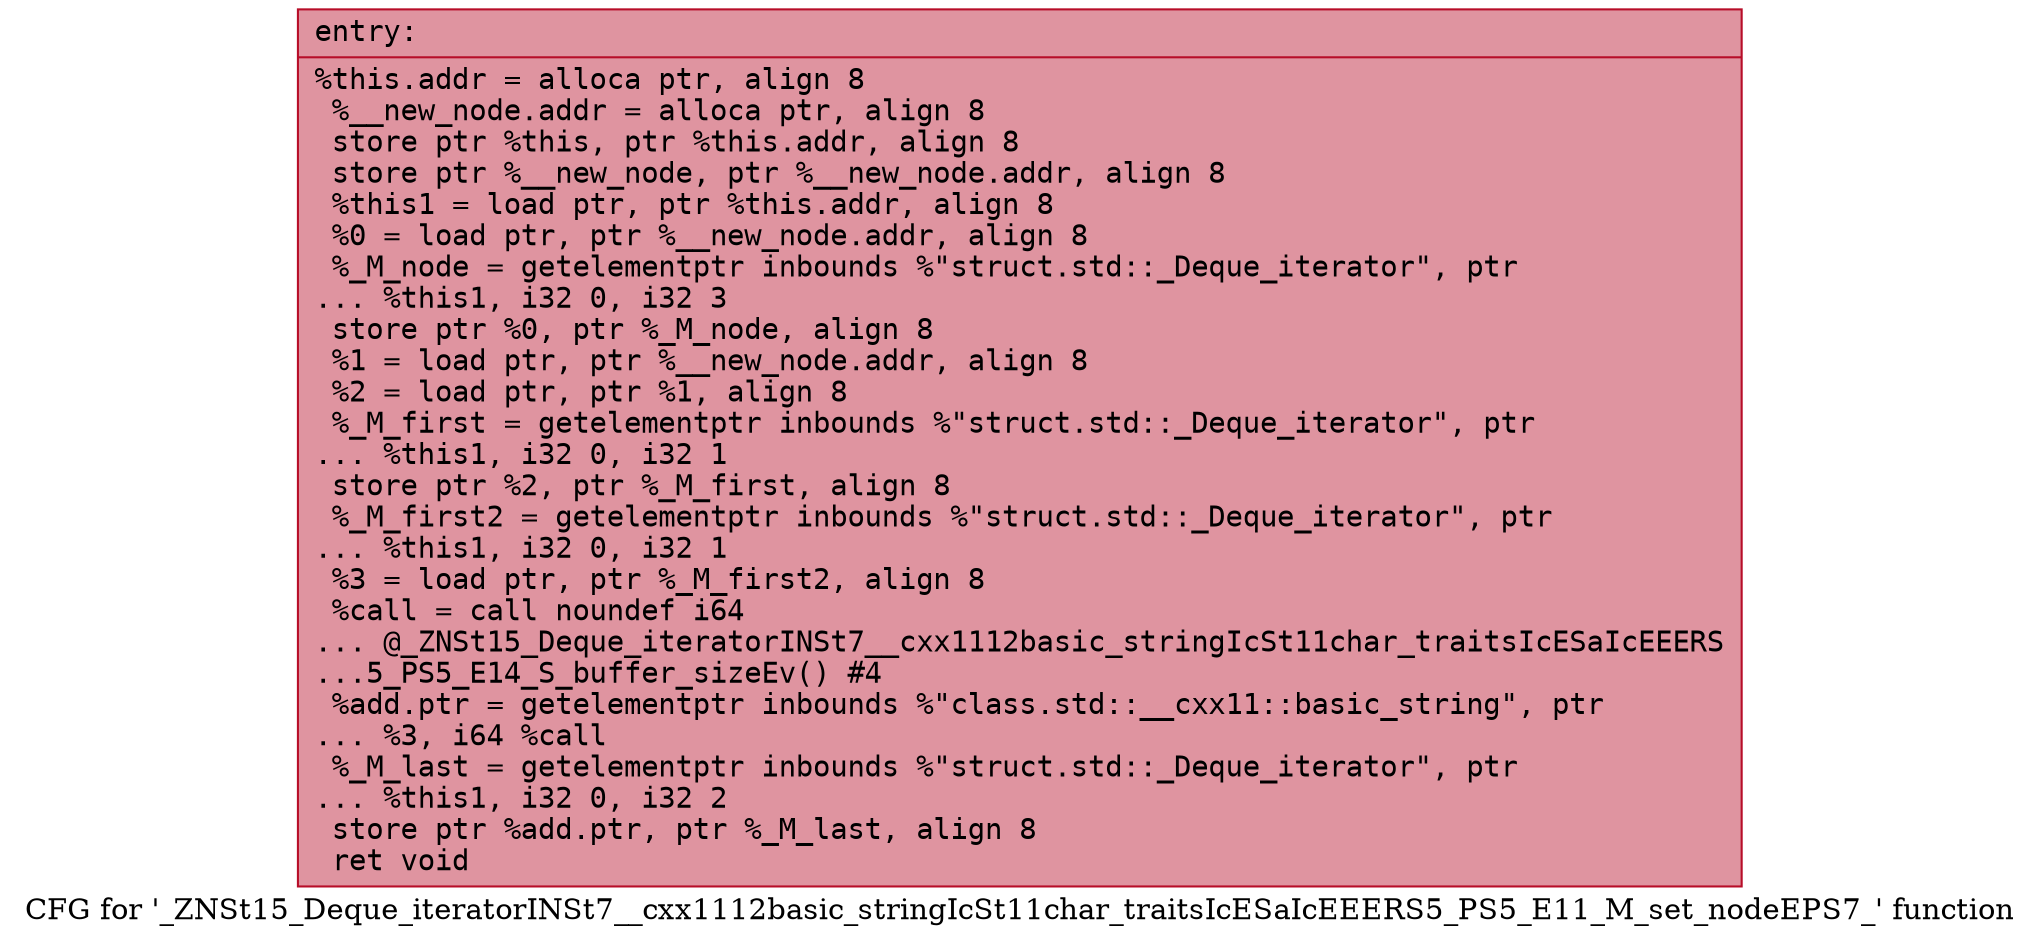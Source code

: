 digraph "CFG for '_ZNSt15_Deque_iteratorINSt7__cxx1112basic_stringIcSt11char_traitsIcESaIcEEERS5_PS5_E11_M_set_nodeEPS7_' function" {
	label="CFG for '_ZNSt15_Deque_iteratorINSt7__cxx1112basic_stringIcSt11char_traitsIcESaIcEEERS5_PS5_E11_M_set_nodeEPS7_' function";

	Node0x5651cd8c9990 [shape=record,color="#b70d28ff", style=filled, fillcolor="#b70d2870" fontname="Courier",label="{entry:\l|  %this.addr = alloca ptr, align 8\l  %__new_node.addr = alloca ptr, align 8\l  store ptr %this, ptr %this.addr, align 8\l  store ptr %__new_node, ptr %__new_node.addr, align 8\l  %this1 = load ptr, ptr %this.addr, align 8\l  %0 = load ptr, ptr %__new_node.addr, align 8\l  %_M_node = getelementptr inbounds %\"struct.std::_Deque_iterator\", ptr\l... %this1, i32 0, i32 3\l  store ptr %0, ptr %_M_node, align 8\l  %1 = load ptr, ptr %__new_node.addr, align 8\l  %2 = load ptr, ptr %1, align 8\l  %_M_first = getelementptr inbounds %\"struct.std::_Deque_iterator\", ptr\l... %this1, i32 0, i32 1\l  store ptr %2, ptr %_M_first, align 8\l  %_M_first2 = getelementptr inbounds %\"struct.std::_Deque_iterator\", ptr\l... %this1, i32 0, i32 1\l  %3 = load ptr, ptr %_M_first2, align 8\l  %call = call noundef i64\l... @_ZNSt15_Deque_iteratorINSt7__cxx1112basic_stringIcSt11char_traitsIcESaIcEEERS\l...5_PS5_E14_S_buffer_sizeEv() #4\l  %add.ptr = getelementptr inbounds %\"class.std::__cxx11::basic_string\", ptr\l... %3, i64 %call\l  %_M_last = getelementptr inbounds %\"struct.std::_Deque_iterator\", ptr\l... %this1, i32 0, i32 2\l  store ptr %add.ptr, ptr %_M_last, align 8\l  ret void\l}"];
}

